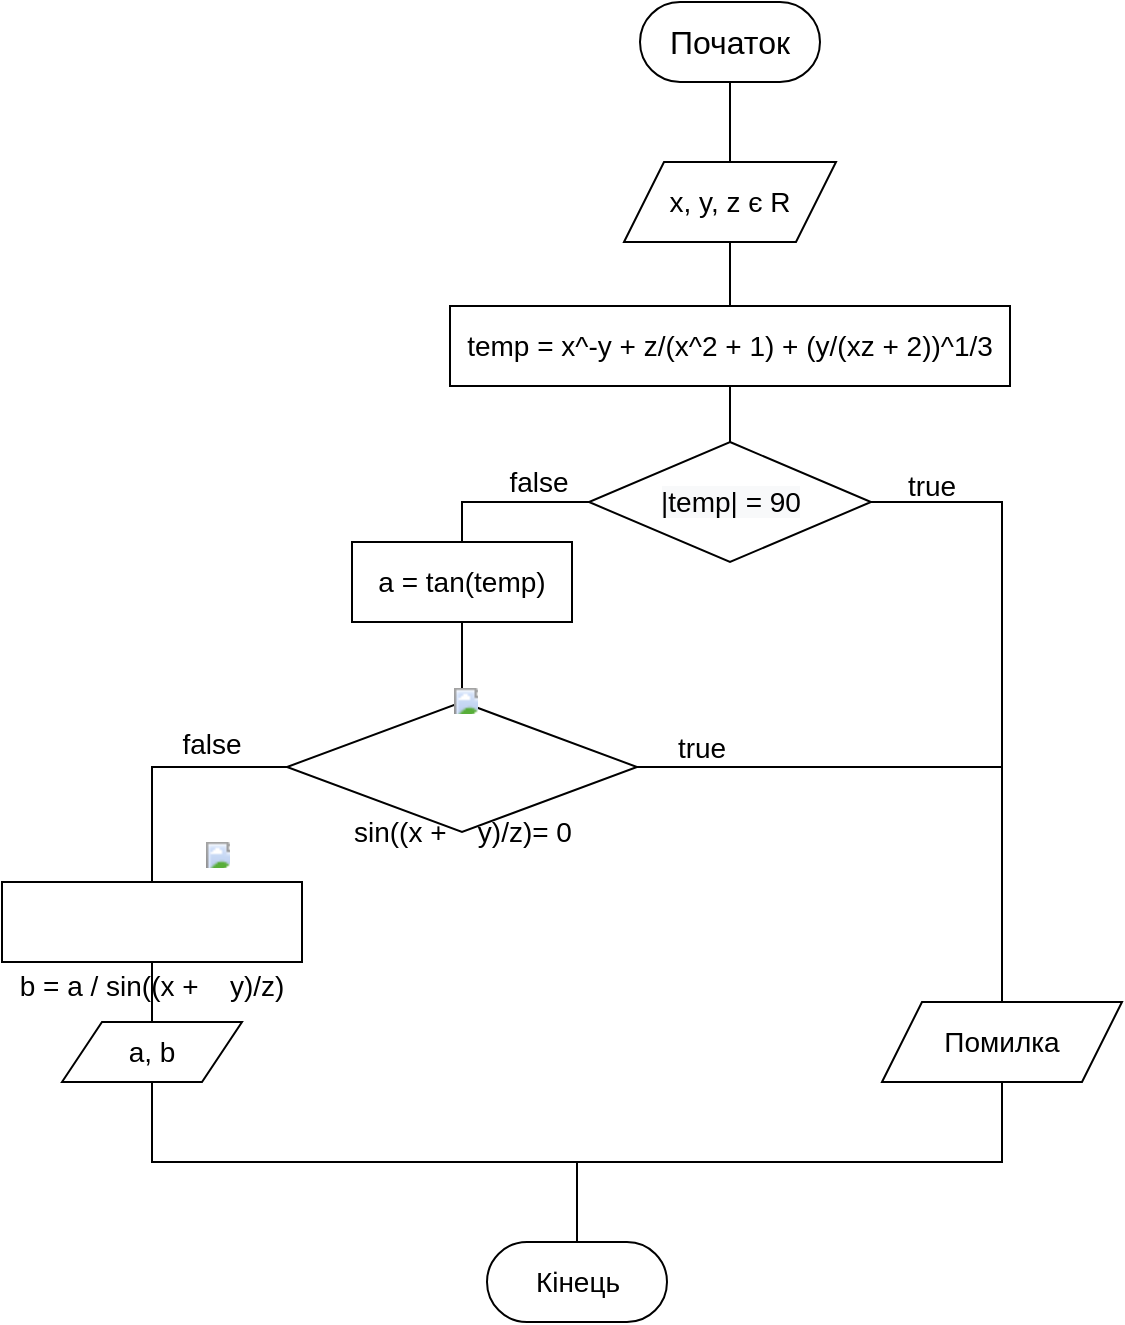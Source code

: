 <mxfile version="20.4.2" type="device" pages="2"><diagram id="-ZT5fyUTFdZ4d2sJqpsC" name="№1 Варіант 5"><mxGraphModel dx="1038" dy="579" grid="1" gridSize="10" guides="1" tooltips="1" connect="1" arrows="1" fold="1" page="1" pageScale="1" pageWidth="827" pageHeight="1169" math="0" shadow="0"><root><mxCell id="0"/><mxCell id="1" parent="0"/><mxCell id="MWKFTDJlPOuSBGnF9X5I-1" style="edgeStyle=orthogonalEdgeStyle;rounded=0;orthogonalLoop=1;jettySize=auto;html=1;exitX=0.5;exitY=1;exitDx=0;exitDy=0;entryX=0.5;entryY=0;entryDx=0;entryDy=0;fontSize=14;endArrow=none;endFill=0;" parent="1" source="MWKFTDJlPOuSBGnF9X5I-2" target="MWKFTDJlPOuSBGnF9X5I-5" edge="1"><mxGeometry relative="1" as="geometry"/></mxCell><mxCell id="MWKFTDJlPOuSBGnF9X5I-2" value="&lt;font size=&quot;3&quot;&gt;Початок&lt;/font&gt;" style="rounded=1;whiteSpace=wrap;html=1;arcSize=50;" parent="1" vertex="1"><mxGeometry x="369" y="80" width="90" height="40" as="geometry"/></mxCell><mxCell id="MWKFTDJlPOuSBGnF9X5I-3" value="Кінець" style="rounded=1;whiteSpace=wrap;html=1;fontSize=14;arcSize=50;" parent="1" vertex="1"><mxGeometry x="292.5" y="700" width="90" height="40" as="geometry"/></mxCell><mxCell id="MWKFTDJlPOuSBGnF9X5I-25" style="edgeStyle=orthogonalEdgeStyle;rounded=0;orthogonalLoop=1;jettySize=auto;html=1;exitX=0.5;exitY=1;exitDx=0;exitDy=0;entryX=0.5;entryY=0;entryDx=0;entryDy=0;fontSize=14;endArrow=none;endFill=0;" parent="1" source="MWKFTDJlPOuSBGnF9X5I-5" target="MWKFTDJlPOuSBGnF9X5I-24" edge="1"><mxGeometry relative="1" as="geometry"/></mxCell><mxCell id="MWKFTDJlPOuSBGnF9X5I-5" value="x, y, z є R" style="shape=parallelogram;perimeter=parallelogramPerimeter;whiteSpace=wrap;html=1;fixedSize=1;fontSize=14;" parent="1" vertex="1"><mxGeometry x="361" y="160" width="106" height="40" as="geometry"/></mxCell><mxCell id="MWKFTDJlPOuSBGnF9X5I-6" style="edgeStyle=orthogonalEdgeStyle;rounded=0;orthogonalLoop=1;jettySize=auto;html=1;exitX=0.5;exitY=1;exitDx=0;exitDy=0;entryX=0.5;entryY=0;entryDx=0;entryDy=0;fontSize=14;endArrow=none;endFill=0;" parent="1" source="MWKFTDJlPOuSBGnF9X5I-7" target="MWKFTDJlPOuSBGnF9X5I-17" edge="1"><mxGeometry relative="1" as="geometry"/></mxCell><mxCell id="MWKFTDJlPOuSBGnF9X5I-7" value="a = tan(temp)" style="rounded=0;whiteSpace=wrap;html=1;fontSize=14;" parent="1" vertex="1"><mxGeometry x="225" y="350" width="110" height="40" as="geometry"/></mxCell><mxCell id="MWKFTDJlPOuSBGnF9X5I-8" style="edgeStyle=orthogonalEdgeStyle;rounded=0;orthogonalLoop=1;jettySize=auto;html=1;exitX=1;exitY=0.5;exitDx=0;exitDy=0;entryX=0.5;entryY=0;entryDx=0;entryDy=0;fontSize=14;endArrow=none;endFill=0;" parent="1" source="MWKFTDJlPOuSBGnF9X5I-10" target="MWKFTDJlPOuSBGnF9X5I-12" edge="1"><mxGeometry relative="1" as="geometry"/></mxCell><mxCell id="MWKFTDJlPOuSBGnF9X5I-9" style="edgeStyle=orthogonalEdgeStyle;rounded=0;orthogonalLoop=1;jettySize=auto;html=1;exitX=0;exitY=0.5;exitDx=0;exitDy=0;entryX=0.5;entryY=0;entryDx=0;entryDy=0;fontSize=14;endArrow=none;endFill=0;" parent="1" source="MWKFTDJlPOuSBGnF9X5I-10" target="MWKFTDJlPOuSBGnF9X5I-7" edge="1"><mxGeometry relative="1" as="geometry"/></mxCell><mxCell id="MWKFTDJlPOuSBGnF9X5I-10" value="&lt;span style=&quot;color: rgb(0, 0, 0); font-family: Helvetica; font-size: 14px; font-style: normal; font-variant-ligatures: normal; font-variant-caps: normal; font-weight: 400; letter-spacing: normal; orphans: 2; text-align: center; text-indent: 0px; text-transform: none; widows: 2; word-spacing: 0px; -webkit-text-stroke-width: 0px; background-color: rgb(248, 249, 250); text-decoration-thickness: initial; text-decoration-style: initial; text-decoration-color: initial; float: none; display: inline !important;&quot;&gt;|temp| = 90&lt;/span&gt;" style="rhombus;whiteSpace=wrap;html=1;fontSize=14;" parent="1" vertex="1"><mxGeometry x="343.5" y="300" width="141" height="60" as="geometry"/></mxCell><mxCell id="24b2evLOz8zxmG2hhs9s-1" style="edgeStyle=orthogonalEdgeStyle;rounded=0;orthogonalLoop=1;jettySize=auto;html=1;exitX=0.5;exitY=1;exitDx=0;exitDy=0;entryX=0.5;entryY=0;entryDx=0;entryDy=0;fontSize=14;endArrow=none;endFill=0;" parent="1" source="MWKFTDJlPOuSBGnF9X5I-12" target="MWKFTDJlPOuSBGnF9X5I-3" edge="1"><mxGeometry relative="1" as="geometry"/></mxCell><mxCell id="MWKFTDJlPOuSBGnF9X5I-12" value="Помилка" style="shape=parallelogram;perimeter=parallelogramPerimeter;whiteSpace=wrap;html=1;fixedSize=1;fontSize=14;" parent="1" vertex="1"><mxGeometry x="490" y="580" width="120" height="40" as="geometry"/></mxCell><mxCell id="MWKFTDJlPOuSBGnF9X5I-13" value="true" style="text;html=1;strokeColor=none;fillColor=none;align=center;verticalAlign=middle;whiteSpace=wrap;rounded=0;fontSize=14;" parent="1" vertex="1"><mxGeometry x="490" y="312" width="50" height="20" as="geometry"/></mxCell><mxCell id="MWKFTDJlPOuSBGnF9X5I-14" value="false" style="text;html=1;strokeColor=none;fillColor=none;align=center;verticalAlign=middle;whiteSpace=wrap;rounded=0;fontSize=14;" parent="1" vertex="1"><mxGeometry x="292.5" y="308" width="51" height="24" as="geometry"/></mxCell><mxCell id="MWKFTDJlPOuSBGnF9X5I-15" style="edgeStyle=orthogonalEdgeStyle;rounded=0;orthogonalLoop=1;jettySize=auto;html=1;exitX=1;exitY=0.5;exitDx=0;exitDy=0;entryX=0.5;entryY=0;entryDx=0;entryDy=0;fontSize=14;endArrow=none;endFill=0;" parent="1" source="MWKFTDJlPOuSBGnF9X5I-17" target="MWKFTDJlPOuSBGnF9X5I-12" edge="1"><mxGeometry relative="1" as="geometry"/></mxCell><mxCell id="24b2evLOz8zxmG2hhs9s-2" style="edgeStyle=orthogonalEdgeStyle;rounded=0;orthogonalLoop=1;jettySize=auto;html=1;exitX=0;exitY=0.5;exitDx=0;exitDy=0;entryX=0.5;entryY=0;entryDx=0;entryDy=0;fontSize=14;endArrow=none;endFill=0;" parent="1" source="MWKFTDJlPOuSBGnF9X5I-17" target="MWKFTDJlPOuSBGnF9X5I-19" edge="1"><mxGeometry relative="1" as="geometry"/></mxCell><mxCell id="MWKFTDJlPOuSBGnF9X5I-17" value="sin((x +&amp;nbsp;&lt;img style=&quot;border: 0px; vertical-align: -0.338ex; margin: 0px; display: inline-block; color: rgb(32, 33, 34); font-family: sans-serif; text-align: start; background-color: rgb(255, 255, 255); width: 1.585ex; height: 1.676ex;&quot; alt=&quot;{\displaystyle {\boldsymbol {\pi }}}&quot; aria-hidden=&quot;true&quot; class=&quot;mwe-math-fallback-image-inline&quot; src=&quot;https://wikimedia.org/api/rest_v1/media/math/render/svg/1c028673bef88eb9810711b010f960ce5fe2d2e1&quot;&gt;y)/z)= 0" style="rhombus;whiteSpace=wrap;html=1;fontSize=14;" parent="1" vertex="1"><mxGeometry x="192.5" y="430" width="175" height="65" as="geometry"/></mxCell><mxCell id="MWKFTDJlPOuSBGnF9X5I-18" style="edgeStyle=orthogonalEdgeStyle;rounded=0;orthogonalLoop=1;jettySize=auto;html=1;exitX=0.5;exitY=1;exitDx=0;exitDy=0;entryX=0.5;entryY=0;entryDx=0;entryDy=0;fontSize=14;endArrow=none;endFill=0;" parent="1" source="MWKFTDJlPOuSBGnF9X5I-19" target="MWKFTDJlPOuSBGnF9X5I-23" edge="1"><mxGeometry relative="1" as="geometry"/></mxCell><mxCell id="MWKFTDJlPOuSBGnF9X5I-19" value="b = a / sin((x +&amp;nbsp;&lt;img style=&quot;border: 0px; vertical-align: -0.338ex; margin: 0px; display: inline-block; color: rgb(32, 33, 34); font-family: sans-serif; text-align: start; background-color: rgb(255, 255, 255); width: 1.585ex; height: 1.676ex;&quot; alt=&quot;{\displaystyle {\boldsymbol {\pi }}}&quot; aria-hidden=&quot;true&quot; class=&quot;mwe-math-fallback-image-inline&quot; src=&quot;https://wikimedia.org/api/rest_v1/media/math/render/svg/1c028673bef88eb9810711b010f960ce5fe2d2e1&quot;&gt;y)/z)" style="whiteSpace=wrap;html=1;fontSize=14;" parent="1" vertex="1"><mxGeometry x="50" y="520" width="150" height="40" as="geometry"/></mxCell><mxCell id="MWKFTDJlPOuSBGnF9X5I-20" value="true" style="text;html=1;strokeColor=none;fillColor=none;align=center;verticalAlign=middle;whiteSpace=wrap;rounded=0;fontSize=14;" parent="1" vertex="1"><mxGeometry x="375" y="443" width="50" height="20" as="geometry"/></mxCell><mxCell id="MWKFTDJlPOuSBGnF9X5I-21" value="false" style="text;html=1;strokeColor=none;fillColor=none;align=center;verticalAlign=middle;whiteSpace=wrap;rounded=0;fontSize=14;" parent="1" vertex="1"><mxGeometry x="125" y="436" width="60" height="30" as="geometry"/></mxCell><mxCell id="MWKFTDJlPOuSBGnF9X5I-22" style="edgeStyle=orthogonalEdgeStyle;rounded=0;orthogonalLoop=1;jettySize=auto;html=1;exitX=0.5;exitY=1;exitDx=0;exitDy=0;entryX=0.5;entryY=0;entryDx=0;entryDy=0;fontSize=14;endArrow=none;endFill=0;" parent="1" source="MWKFTDJlPOuSBGnF9X5I-23" target="MWKFTDJlPOuSBGnF9X5I-3" edge="1"><mxGeometry relative="1" as="geometry"/></mxCell><mxCell id="MWKFTDJlPOuSBGnF9X5I-23" value="a, b" style="shape=parallelogram;perimeter=parallelogramPerimeter;whiteSpace=wrap;html=1;fixedSize=1;fontSize=14;" parent="1" vertex="1"><mxGeometry x="80" y="590" width="90" height="30" as="geometry"/></mxCell><mxCell id="MWKFTDJlPOuSBGnF9X5I-26" style="edgeStyle=orthogonalEdgeStyle;rounded=0;orthogonalLoop=1;jettySize=auto;html=1;exitX=0.5;exitY=1;exitDx=0;exitDy=0;entryX=0.5;entryY=0;entryDx=0;entryDy=0;fontSize=14;endArrow=none;endFill=0;" parent="1" source="MWKFTDJlPOuSBGnF9X5I-24" target="MWKFTDJlPOuSBGnF9X5I-10" edge="1"><mxGeometry relative="1" as="geometry"/></mxCell><mxCell id="MWKFTDJlPOuSBGnF9X5I-24" value="temp = x^-y + z/(x^2 + 1) + (y/(xz + 2))^1/3" style="rounded=0;whiteSpace=wrap;html=1;fontSize=14;" parent="1" vertex="1"><mxGeometry x="274" y="232" width="280" height="40" as="geometry"/></mxCell></root></mxGraphModel></diagram><diagram id="CKlNgknYwoiGRqB9ASr4" name="№2 Варіант 10"><mxGraphModel dx="1038" dy="579" grid="1" gridSize="10" guides="1" tooltips="1" connect="1" arrows="1" fold="1" page="1" pageScale="1" pageWidth="827" pageHeight="1169" background="none" math="0" shadow="0"><root><mxCell id="0"/><mxCell id="1" parent="0"/><mxCell id="j7bTG8lKEGy7kRuryb4B-1" value="Кінець" style="rounded=1;whiteSpace=wrap;html=1;fontSize=14;arcSize=50;" parent="1" vertex="1"><mxGeometry x="560" y="390" width="90" height="40" as="geometry"/></mxCell><mxCell id="U5TxLKiqhWH1s_n49WQi-2" style="edgeStyle=orthogonalEdgeStyle;rounded=0;orthogonalLoop=1;jettySize=auto;html=1;exitX=0.5;exitY=1;exitDx=0;exitDy=0;entryX=0.5;entryY=0;entryDx=0;entryDy=0;fontSize=14;endArrow=none;endFill=0;" parent="1" source="bb8NFB4zBGQrtUjp7wI8-1" target="U5TxLKiqhWH1s_n49WQi-1" edge="1"><mxGeometry relative="1" as="geometry"/></mxCell><mxCell id="bb8NFB4zBGQrtUjp7wI8-1" value="&lt;font size=&quot;3&quot;&gt;Початок&lt;/font&gt;" style="rounded=1;whiteSpace=wrap;html=1;arcSize=50;" parent="1" vertex="1"><mxGeometry x="369" y="160" width="90" height="40" as="geometry"/></mxCell><mxCell id="mK9EEN-H-Ziz0BVIDNmQ-1" style="edgeStyle=orthogonalEdgeStyle;rounded=0;orthogonalLoop=1;jettySize=auto;html=1;exitX=0.5;exitY=1;exitDx=0;exitDy=0;entryX=0.5;entryY=0;entryDx=0;entryDy=0;fontSize=14;endArrow=none;endFill=0;" edge="1" parent="1" source="U5TxLKiqhWH1s_n49WQi-1" target="tu44kkY3LfzeTzcn_5Ha-2"><mxGeometry relative="1" as="geometry"/></mxCell><mxCell id="U5TxLKiqhWH1s_n49WQi-1" value="n є N" style="shape=parallelogram;perimeter=parallelogramPerimeter;whiteSpace=wrap;html=1;fixedSize=1;fontSize=14;" parent="1" vertex="1"><mxGeometry x="359" y="230" width="110" height="40" as="geometry"/></mxCell><mxCell id="pf1oKyDvLcrh02qIUTdS-12" value="True" style="edgeStyle=orthogonalEdgeStyle;rounded=0;orthogonalLoop=1;jettySize=auto;html=1;exitX=0.5;exitY=1;exitDx=0;exitDy=0;entryX=0.5;entryY=0;entryDx=0;entryDy=0;fontSize=14;endArrow=none;endFill=0;" parent="1" source="tu44kkY3LfzeTzcn_5Ha-2" target="pf1oKyDvLcrh02qIUTdS-9" edge="1"><mxGeometry relative="1" as="geometry"/></mxCell><mxCell id="pf1oKyDvLcrh02qIUTdS-28" style="edgeStyle=orthogonalEdgeStyle;rounded=0;orthogonalLoop=1;jettySize=auto;html=1;exitX=1;exitY=0.5;exitDx=0;exitDy=0;entryX=0.5;entryY=0;entryDx=0;entryDy=0;fontSize=14;endArrow=classic;endFill=1;" parent="1" source="tu44kkY3LfzeTzcn_5Ha-2" target="j7bTG8lKEGy7kRuryb4B-1" edge="1"><mxGeometry relative="1" as="geometry"/></mxCell><mxCell id="tu44kkY3LfzeTzcn_5Ha-2" value="i = 1; i &amp;lt;= n; i++" style="shape=hexagon;perimeter=hexagonPerimeter2;whiteSpace=wrap;html=1;fixedSize=1;fontSize=14;" parent="1" vertex="1"><mxGeometry x="346" y="310" width="136" height="50" as="geometry"/></mxCell><mxCell id="pf1oKyDvLcrh02qIUTdS-15" value="True" style="edgeStyle=orthogonalEdgeStyle;rounded=0;orthogonalLoop=1;jettySize=auto;html=1;exitX=0.5;exitY=1;exitDx=0;exitDy=0;entryX=0.5;entryY=0;entryDx=0;entryDy=0;fontSize=14;endArrow=none;endFill=0;" parent="1" source="pf1oKyDvLcrh02qIUTdS-4" target="pf1oKyDvLcrh02qIUTdS-5" edge="1"><mxGeometry relative="1" as="geometry"/></mxCell><mxCell id="pf1oKyDvLcrh02qIUTdS-19" style="edgeStyle=orthogonalEdgeStyle;rounded=0;orthogonalLoop=1;jettySize=auto;html=1;exitX=1;exitY=0.5;exitDx=0;exitDy=0;entryX=0.5;entryY=0;entryDx=0;entryDy=0;fontSize=14;endArrow=classic;endFill=1;" parent="1" source="pf1oKyDvLcrh02qIUTdS-4" target="pf1oKyDvLcrh02qIUTdS-18" edge="1"><mxGeometry relative="1" as="geometry"><Array as="points"><mxPoint x="550" y="666"/><mxPoint x="550" y="851"/><mxPoint x="414" y="851"/></Array></mxGeometry></mxCell><mxCell id="pf1oKyDvLcrh02qIUTdS-4" value="j = L - 1; j &amp;gt;= 0; j--" style="shape=hexagon;perimeter=hexagonPerimeter2;whiteSpace=wrap;html=1;fixedSize=1;fontSize=14;" parent="1" vertex="1"><mxGeometry x="346" y="641" width="134" height="50" as="geometry"/></mxCell><mxCell id="pf1oKyDvLcrh02qIUTdS-16" style="edgeStyle=orthogonalEdgeStyle;rounded=0;orthogonalLoop=1;jettySize=auto;html=1;exitX=0.5;exitY=1;exitDx=0;exitDy=0;entryX=0;entryY=0.5;entryDx=0;entryDy=0;fontSize=14;endArrow=classic;endFill=1;" parent="1" source="pf1oKyDvLcrh02qIUTdS-5" target="pf1oKyDvLcrh02qIUTdS-4" edge="1"><mxGeometry relative="1" as="geometry"><Array as="points"><mxPoint x="413" y="821"/><mxPoint x="270" y="821"/><mxPoint x="270" y="666"/></Array></mxGeometry></mxCell><mxCell id="pf1oKyDvLcrh02qIUTdS-5" value="container = container + iModifite[j]" style="rounded=0;whiteSpace=wrap;html=1;fontSize=14;" parent="1" vertex="1"><mxGeometry x="299.75" y="741" width="226.5" height="40" as="geometry"/></mxCell><mxCell id="pf1oKyDvLcrh02qIUTdS-31" style="edgeStyle=orthogonalEdgeStyle;rounded=0;orthogonalLoop=1;jettySize=auto;html=1;exitX=0.5;exitY=1;exitDx=0;exitDy=0;entryX=0.5;entryY=0;entryDx=0;entryDy=0;fontSize=14;endArrow=none;endFill=0;" parent="1" source="pf1oKyDvLcrh02qIUTdS-6" target="pf1oKyDvLcrh02qIUTdS-30" edge="1"><mxGeometry relative="1" as="geometry"/></mxCell><mxCell id="pf1oKyDvLcrh02qIUTdS-6" value="container = &quot;&quot;" style="rounded=0;whiteSpace=wrap;html=1;fontSize=14;" parent="1" vertex="1"><mxGeometry x="358" y="480" width="110" height="40" as="geometry"/></mxCell><mxCell id="pf1oKyDvLcrh02qIUTdS-13" style="edgeStyle=orthogonalEdgeStyle;rounded=0;orthogonalLoop=1;jettySize=auto;html=1;exitX=0.5;exitY=1;exitDx=0;exitDy=0;entryX=0.5;entryY=0;entryDx=0;entryDy=0;fontSize=14;endArrow=none;endFill=0;" parent="1" source="pf1oKyDvLcrh02qIUTdS-9" target="pf1oKyDvLcrh02qIUTdS-6" edge="1"><mxGeometry relative="1" as="geometry"/></mxCell><mxCell id="pf1oKyDvLcrh02qIUTdS-9" value="iModifite = i&lt;sup&gt;2&lt;/sup&gt;.ToString()" style="rounded=0;whiteSpace=wrap;html=1;fontSize=14;" parent="1" vertex="1"><mxGeometry x="334" y="400" width="160" height="45" as="geometry"/></mxCell><mxCell id="pf1oKyDvLcrh02qIUTdS-21" style="edgeStyle=orthogonalEdgeStyle;rounded=0;orthogonalLoop=1;jettySize=auto;html=1;exitX=0;exitY=0.5;exitDx=0;exitDy=0;entryX=0.5;entryY=0;entryDx=0;entryDy=0;fontSize=14;endArrow=none;endFill=0;" parent="1" source="pf1oKyDvLcrh02qIUTdS-18" target="pf1oKyDvLcrh02qIUTdS-20" edge="1"><mxGeometry relative="1" as="geometry"/></mxCell><mxCell id="pf1oKyDvLcrh02qIUTdS-24" style="edgeStyle=orthogonalEdgeStyle;rounded=0;orthogonalLoop=1;jettySize=auto;html=1;exitX=1;exitY=0.5;exitDx=0;exitDy=0;entryX=0;entryY=0.5;entryDx=0;entryDy=0;fontSize=14;endArrow=classic;endFill=1;" parent="1" source="pf1oKyDvLcrh02qIUTdS-18" target="tu44kkY3LfzeTzcn_5Ha-2" edge="1"><mxGeometry relative="1" as="geometry"><Array as="points"><mxPoint x="540" y="926"/><mxPoint x="540" y="1050"/><mxPoint x="190" y="1050"/><mxPoint x="190" y="335"/></Array></mxGeometry></mxCell><mxCell id="pf1oKyDvLcrh02qIUTdS-18" value="iModifite = container" style="rhombus;whiteSpace=wrap;html=1;fontSize=14;" parent="1" vertex="1"><mxGeometry x="335.75" y="891" width="156.5" height="70" as="geometry"/></mxCell><mxCell id="pf1oKyDvLcrh02qIUTdS-22" style="edgeStyle=orthogonalEdgeStyle;rounded=0;orthogonalLoop=1;jettySize=auto;html=1;exitX=0.5;exitY=1;exitDx=0;exitDy=0;entryX=0;entryY=0.5;entryDx=0;entryDy=0;fontSize=14;endArrow=classic;endFill=1;" parent="1" source="pf1oKyDvLcrh02qIUTdS-20" target="tu44kkY3LfzeTzcn_5Ha-2" edge="1"><mxGeometry relative="1" as="geometry"><Array as="points"><mxPoint x="280" y="1050"/><mxPoint x="190" y="1050"/><mxPoint x="190" y="335"/></Array></mxGeometry></mxCell><mxCell id="pf1oKyDvLcrh02qIUTdS-20" value="i" style="shape=parallelogram;perimeter=parallelogramPerimeter;whiteSpace=wrap;html=1;fixedSize=1;fontSize=14;" parent="1" vertex="1"><mxGeometry x="240" y="981" width="80" height="30" as="geometry"/></mxCell><mxCell id="pf1oKyDvLcrh02qIUTdS-25" value="False" style="text;html=1;strokeColor=none;fillColor=none;align=center;verticalAlign=middle;whiteSpace=wrap;rounded=0;fontSize=14;" parent="1" vertex="1"><mxGeometry x="481" y="640" width="60" height="30" as="geometry"/></mxCell><mxCell id="pf1oKyDvLcrh02qIUTdS-26" value="True" style="text;html=1;strokeColor=none;fillColor=none;align=center;verticalAlign=middle;whiteSpace=wrap;rounded=0;fontSize=14;" parent="1" vertex="1"><mxGeometry x="286" y="901" width="60" height="30" as="geometry"/></mxCell><mxCell id="pf1oKyDvLcrh02qIUTdS-27" value="False" style="text;html=1;strokeColor=none;fillColor=none;align=center;verticalAlign=middle;whiteSpace=wrap;rounded=0;fontSize=14;" parent="1" vertex="1"><mxGeometry x="482" y="901" width="60" height="30" as="geometry"/></mxCell><mxCell id="pf1oKyDvLcrh02qIUTdS-29" value="False" style="text;html=1;strokeColor=none;fillColor=none;align=center;verticalAlign=middle;whiteSpace=wrap;rounded=0;fontSize=14;" parent="1" vertex="1"><mxGeometry x="480.25" y="309" width="60" height="30" as="geometry"/></mxCell><mxCell id="pf1oKyDvLcrh02qIUTdS-32" style="edgeStyle=orthogonalEdgeStyle;rounded=0;orthogonalLoop=1;jettySize=auto;html=1;exitX=0.5;exitY=1;exitDx=0;exitDy=0;entryX=0.5;entryY=0;entryDx=0;entryDy=0;fontSize=14;endArrow=none;endFill=0;" parent="1" source="pf1oKyDvLcrh02qIUTdS-30" target="pf1oKyDvLcrh02qIUTdS-4" edge="1"><mxGeometry relative="1" as="geometry"/></mxCell><mxCell id="pf1oKyDvLcrh02qIUTdS-30" value="L = iModifited.Length" style="rounded=0;whiteSpace=wrap;html=1;fontSize=14;" parent="1" vertex="1"><mxGeometry x="339.5" y="564.5" width="147" height="40" as="geometry"/></mxCell></root></mxGraphModel></diagram></mxfile>